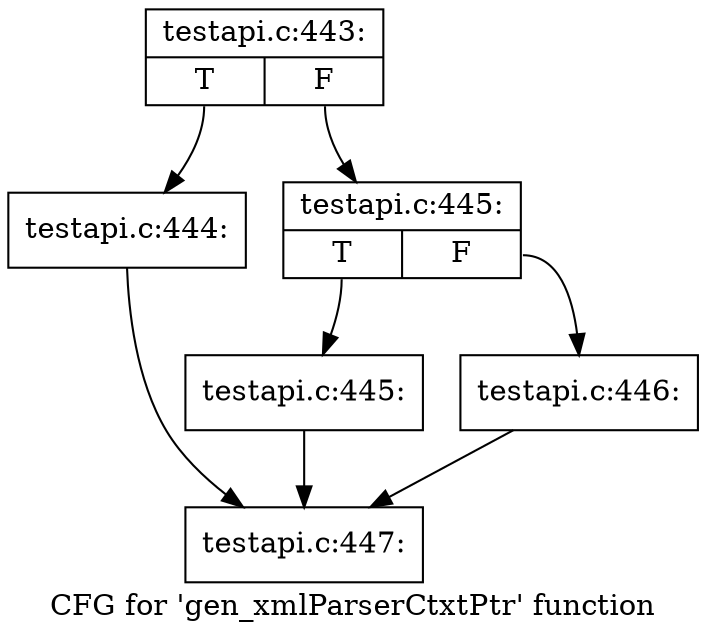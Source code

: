 digraph "CFG for 'gen_xmlParserCtxtPtr' function" {
	label="CFG for 'gen_xmlParserCtxtPtr' function";

	Node0x4635c30 [shape=record,label="{testapi.c:443:|{<s0>T|<s1>F}}"];
	Node0x4635c30:s0 -> Node0x472b140;
	Node0x4635c30:s1 -> Node0x472ee50;
	Node0x472b140 [shape=record,label="{testapi.c:444:}"];
	Node0x472b140 -> Node0x470c970;
	Node0x472ee50 [shape=record,label="{testapi.c:445:|{<s0>T|<s1>F}}"];
	Node0x472ee50:s0 -> Node0x472f160;
	Node0x472ee50:s1 -> Node0x472f1b0;
	Node0x472f160 [shape=record,label="{testapi.c:445:}"];
	Node0x472f160 -> Node0x470c970;
	Node0x472f1b0 [shape=record,label="{testapi.c:446:}"];
	Node0x472f1b0 -> Node0x470c970;
	Node0x470c970 [shape=record,label="{testapi.c:447:}"];
}
